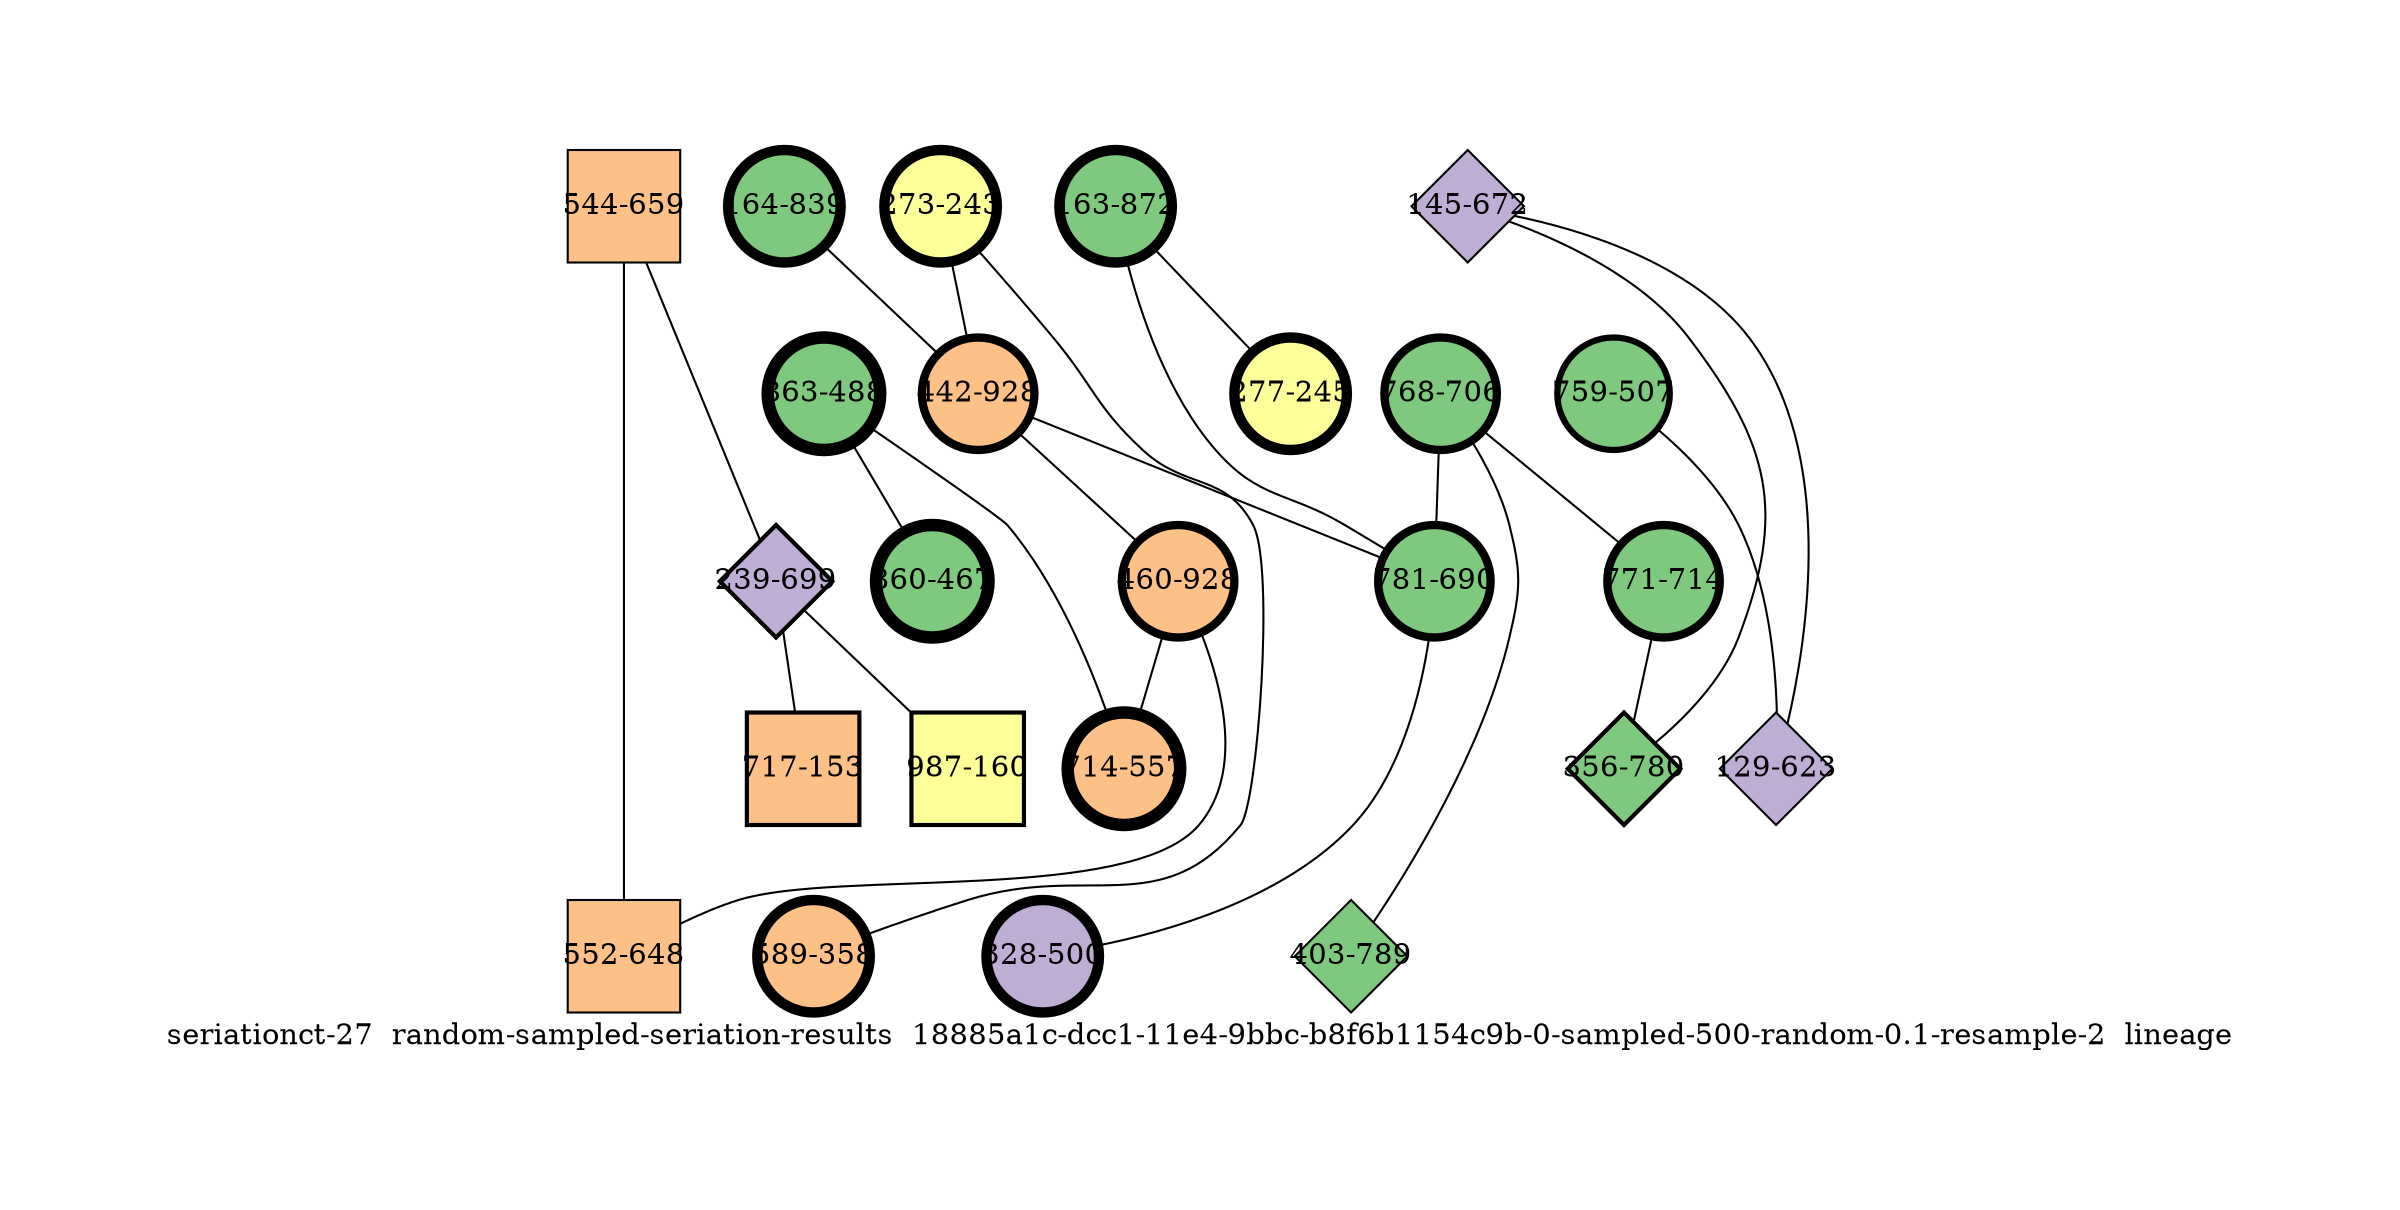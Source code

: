 strict graph "seriationct-27  random-sampled-seriation-results  18885a1c-dcc1-11e4-9bbc-b8f6b1154c9b-0-sampled-500-random-0.1-resample-2  lineage" {
labelloc=b;
ratio=auto;
pad="1.0";
label="seriationct-27  random-sampled-seriation-results  18885a1c-dcc1-11e4-9bbc-b8f6b1154c9b-0-sampled-500-random-0.1-resample-2  lineage";
node [width="0.75", style=filled, fixedsize=true, height="0.75", shape=circle, label=""];
0 [xCoordinate="872.0", appears_in_slice=5, yCoordinate="163.0", colorscheme=accent6, lineage_id=0, short_label="163-872", label="163-872", shape=circle, cluster_id=0, fillcolor=1, size="500.0", id=0, penwidth="5.0"];
1 [xCoordinate="245.0", appears_in_slice=5, yCoordinate="277.0", colorscheme=accent6, lineage_id=0, short_label="277-245", label="277-245", shape=circle, cluster_id=3, fillcolor=4, size="500.0", id=1, penwidth="5.0"];
2 [xCoordinate="243.0", appears_in_slice=5, yCoordinate="273.0", colorscheme=accent6, lineage_id=0, short_label="273-243", label="273-243", shape=circle, cluster_id=3, fillcolor=4, size="500.0", id=2, penwidth="5.0"];
3 [xCoordinate="839.0", appears_in_slice=5, yCoordinate="164.0", colorscheme=accent6, lineage_id=0, short_label="164-839", label="164-839", shape=circle, cluster_id=0, fillcolor=1, size="500.0", id=3, penwidth="5.0"];
4 [xCoordinate="659.0", appears_in_slice=1, yCoordinate="544.0", colorscheme=accent6, lineage_id=1, short_label="544-659", label="544-659", shape=square, cluster_id=2, fillcolor=3, size="500.0", id=4, penwidth="1.0"];
5 [xCoordinate="507.0", appears_in_slice=3, yCoordinate="759.0", colorscheme=accent6, lineage_id=0, short_label="759-507", label="759-507", shape=circle, cluster_id=0, fillcolor=1, size="500.0", id=5, penwidth="3.0"];
6 [xCoordinate="488.0", appears_in_slice=6, yCoordinate="863.0", colorscheme=accent6, lineage_id=0, short_label="863-488", label="863-488", shape=circle, cluster_id=0, fillcolor=1, size="500.0", id=6, penwidth="6.0"];
7 [xCoordinate="928.0", appears_in_slice=4, yCoordinate="442.0", colorscheme=accent6, lineage_id=0, short_label="442-928", label="442-928", shape=circle, cluster_id=2, fillcolor=3, size="500.0", id=7, penwidth="4.0"];
8 [xCoordinate="706.0", appears_in_slice=4, yCoordinate="768.0", colorscheme=accent6, lineage_id=0, short_label="768-706", label="768-706", shape=circle, cluster_id=0, fillcolor=1, size="500.0", id=8, penwidth="4.0"];
9 [xCoordinate="690.0", appears_in_slice=4, yCoordinate="781.0", colorscheme=accent6, lineage_id=0, short_label="781-690", label="781-690", shape=circle, cluster_id=0, fillcolor=1, size="500.0", id=9, penwidth="4.0"];
10 [xCoordinate="699.0", appears_in_slice=2, yCoordinate="239.0", colorscheme=accent6, lineage_id=2, short_label="239-699", label="239-699", shape=diamond, cluster_id=1, fillcolor=2, size="500.0", id=10, penwidth="2.0"];
11 [xCoordinate="714.0", appears_in_slice=4, yCoordinate="771.0", colorscheme=accent6, lineage_id=0, short_label="771-714", label="771-714", shape=circle, cluster_id=0, fillcolor=1, size="500.0", id=11, penwidth="4.0"];
12 [xCoordinate="928.0", appears_in_slice=4, yCoordinate="460.0", colorscheme=accent6, lineage_id=0, short_label="460-928", label="460-928", shape=circle, cluster_id=2, fillcolor=3, size="500.0", id=12, penwidth="4.0"];
13 [xCoordinate="648.0", appears_in_slice=1, yCoordinate="552.0", colorscheme=accent6, lineage_id=1, short_label="552-648", label="552-648", shape=square, cluster_id=2, fillcolor=3, size="500.0", id=13, penwidth="1.0"];
14 [xCoordinate="153.0", appears_in_slice=2, yCoordinate="717.0", colorscheme=accent6, lineage_id=1, short_label="717-153", label="717-153", shape=square, cluster_id=2, fillcolor=3, size="500.0", id=14, penwidth="2.0"];
15 [xCoordinate="672.0", appears_in_slice=1, yCoordinate="145.0", colorscheme=accent6, lineage_id=2, short_label="145-672", label="145-672", shape=diamond, cluster_id=1, fillcolor=2, size="500.0", id=15, penwidth="1.0"];
16 [xCoordinate="789.0", appears_in_slice=1, yCoordinate="403.0", colorscheme=accent6, lineage_id=2, short_label="403-789", label="403-789", shape=diamond, cluster_id=0, fillcolor=1, size="500.0", id=16, penwidth="1.0"];
17 [xCoordinate="500.0", appears_in_slice=5, yCoordinate="328.0", colorscheme=accent6, lineage_id=0, short_label="328-500", label="328-500", shape=circle, cluster_id=1, fillcolor=2, size="500.0", id=17, penwidth="5.0"];
18 [xCoordinate="160.0", appears_in_slice=2, yCoordinate="987.0", colorscheme=accent6, lineage_id=1, short_label="987-160", label="987-160", shape=square, cluster_id=3, fillcolor=4, size="500.0", id=18, penwidth="2.0"];
19 [xCoordinate="358.0", appears_in_slice=5, yCoordinate="589.0", colorscheme=accent6, lineage_id=0, short_label="589-358", label="589-358", shape=circle, cluster_id=2, fillcolor=3, size="500.0", id=19, penwidth="5.0"];
20 [xCoordinate="623.0", appears_in_slice=1, yCoordinate="129.0", colorscheme=accent6, lineage_id=2, short_label="129-623", label="129-623", shape=diamond, cluster_id=1, fillcolor=2, size="500.0", id=20, penwidth="1.0"];
21 [xCoordinate="467.0", appears_in_slice=6, yCoordinate="860.0", colorscheme=accent6, lineage_id=0, short_label="860-467", label="860-467", shape=circle, cluster_id=0, fillcolor=1, size="500.0", id=21, penwidth="6.0"];
22 [xCoordinate="780.0", appears_in_slice=2, yCoordinate="356.0", colorscheme=accent6, lineage_id=2, short_label="356-780", label="356-780", shape=diamond, cluster_id=0, fillcolor=1, size="500.0", id=22, penwidth="2.0"];
23 [xCoordinate="557.0", appears_in_slice=6, yCoordinate="714.0", colorscheme=accent6, lineage_id=0, short_label="714-557", label="714-557", shape=circle, cluster_id=2, fillcolor=3, size="500.0", id=23, penwidth="6.0"];
0 -- 9  [inverseweight="1.92427284884", weight="0.51967682265"];
0 -- 1  [inverseweight="4.36020720197", weight="0.229346898824"];
2 -- 19  [inverseweight="15.5492603393", weight="0.0643117407633"];
2 -- 7  [inverseweight="1.83975280093", weight="0.543551285529"];
3 -- 7  [inverseweight="1.83210420015", weight="0.545820483309"];
4 -- 10  [inverseweight="6.10938413425", weight="0.163682619725"];
4 -- 13  [inverseweight="15.0618808282", weight="0.0663927706908"];
5 -- 20  [inverseweight="3.25086809769", weight="0.307610142876"];
6 -- 21  [inverseweight="2.27211707528", weight="0.440118165951"];
6 -- 23  [inverseweight="16.448792374", weight="0.0607947366143"];
7 -- 9  [inverseweight="2.63384166701", weight="0.379673543982"];
7 -- 12  [inverseweight="14.7828098997", weight="0.0676461381012"];
8 -- 16  [inverseweight="1.20984896317", weight="0.826549454056"];
8 -- 9  [inverseweight="9.85138007799", weight="0.101508620324"];
8 -- 11  [inverseweight="18.3803655523", weight="0.0544058820349"];
9 -- 17  [inverseweight="1.87514650154", weight="0.533291665039"];
10 -- 18  [inverseweight="11.0647634943", weight="0.0903769882216"];
10 -- 14  [inverseweight="24.5736593591", weight="0.0406939798988"];
11 -- 22  [inverseweight="2.21507984975", weight="0.451450994018"];
12 -- 23  [inverseweight="1.8792212437", weight="0.532135321136"];
12 -- 13  [inverseweight="1.83535987374", weight="0.544852273557"];
15 -- 20  [inverseweight="21.7597069945", weight="0.0459565011723"];
15 -- 22  [inverseweight="4.49593750791", weight="0.222423020391"];
}
